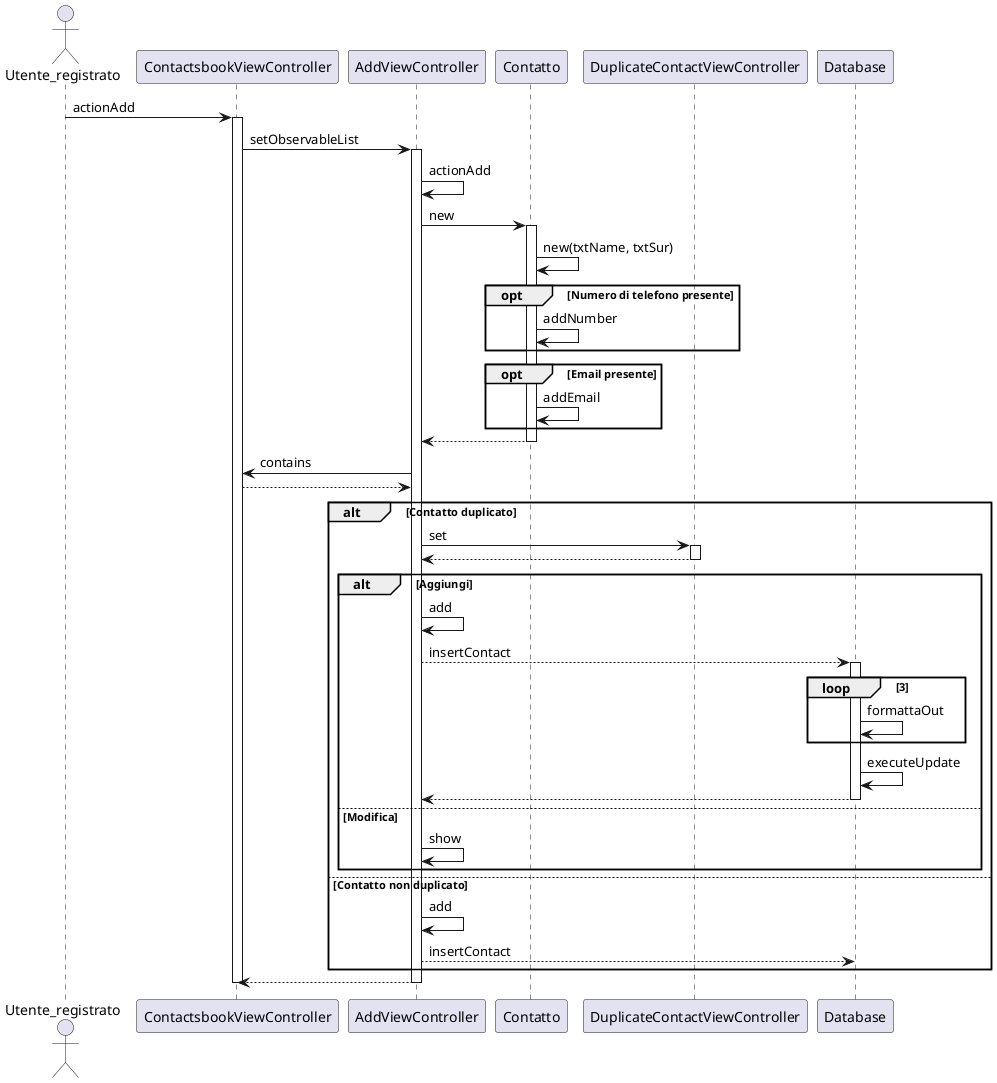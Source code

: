 @startuml
actor Utente_registrato
participant ContactsbookViewController
participant AddViewController
participant "Contatto" as Contact
participant DuplicateContactViewController
participant Database

Utente_registrato -> ContactsbookViewController: actionAdd
activate ContactsbookViewController
ContactsbookViewController->AddViewController: setObservableList
activate AddViewController
AddViewController -> AddViewController: actionAdd
AddViewController -> Contact: new
activate Contact
Contact->Contact: new(txtName, txtSur)
opt Numero di telefono presente
    Contact -> Contact: addNumber
end
opt Email presente
    Contact -> Contact: addEmail
end
Contact --> AddViewController
deactivate Contact
AddViewController->ContactsbookViewController: contains
ContactsbookViewController-->AddViewController

alt Contatto duplicato
    AddViewController -> DuplicateContactViewController: set
    activate DuplicateContactViewController
    DuplicateContactViewController-->AddViewController
    deactivate DuplicateContactViewController 
        alt Aggiungi
            AddViewController->AddViewController:add
            AddViewController-->Database: insertContact
            activate Database
            loop 3
             Database -> Database: formattaOut
            end 
            Database -> Database: executeUpdate
            Database --> AddViewController
            deactivate Database
        else Modifica
            AddViewController->AddViewController:show
        end
else Contatto non duplicato
AddViewController->AddViewController: add
AddViewController-->Database: insertContact
end
deactivate Contact
AddViewController-->ContactsbookViewController
deactivate AddViewController
deactivate ContactsbookViewController
@enduml 